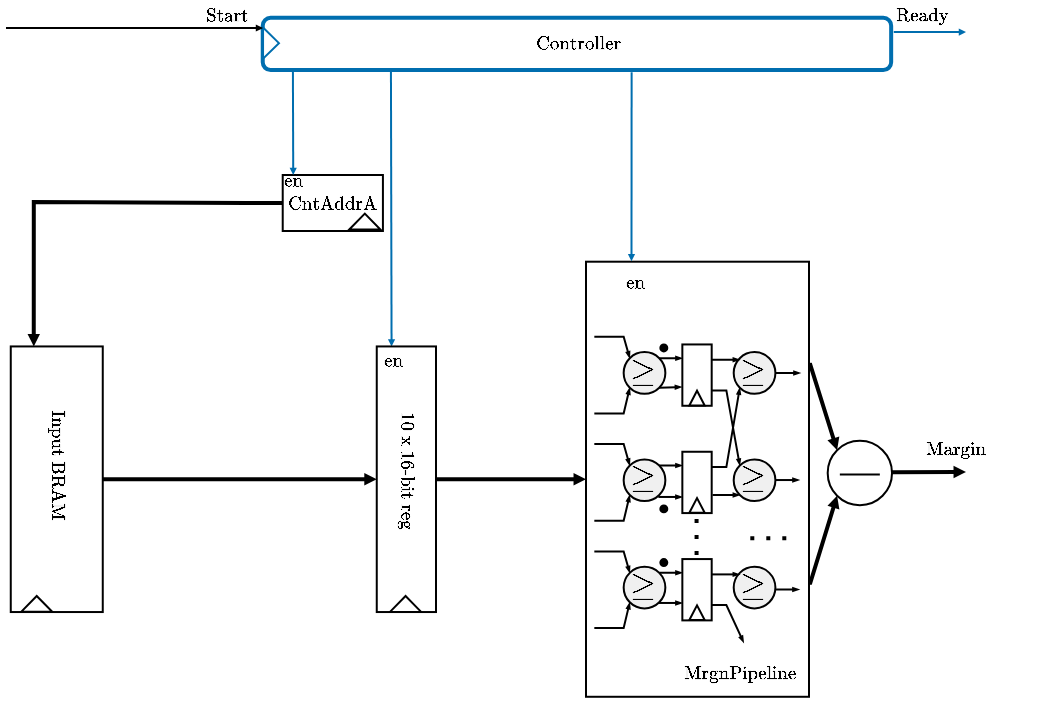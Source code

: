 <mxfile version="28.0.6">
  <diagram name="Page-1" id="Y3pUBg2xaveTZ1VKXZcr">
    <mxGraphModel dx="671" dy="353" grid="1" gridSize="10" guides="1" tooltips="1" connect="1" arrows="1" fold="1" page="1" pageScale="1" pageWidth="595" pageHeight="842" math="1" shadow="0">
      <root>
        <mxCell id="0" />
        <mxCell id="1" parent="0" />
        <mxCell id="OUyjQR1rdF7uxZgqNvzY-29" value="" style="endArrow=block;html=1;rounded=0;entryX=0;entryY=0.5;entryDx=0;entryDy=0;endSize=1;endFill=1;strokeWidth=2;exitX=1;exitY=0.5;exitDx=0;exitDy=0;" edge="1" parent="1" source="OUyjQR1rdF7uxZgqNvzY-141" target="OUyjQR1rdF7uxZgqNvzY-410">
          <mxGeometry width="50" height="50" relative="1" as="geometry">
            <mxPoint x="159.62" y="363.9" as="sourcePoint" />
            <mxPoint x="237.384" y="363.444" as="targetPoint" />
          </mxGeometry>
        </mxCell>
        <mxCell id="OUyjQR1rdF7uxZgqNvzY-64" value="" style="group" vertex="1" connectable="0" parent="1">
          <mxGeometry x="190.36" y="213.5" width="50.1" height="28" as="geometry" />
        </mxCell>
        <mxCell id="OUyjQR1rdF7uxZgqNvzY-65" value="&lt;font style=&quot;font-size: 8px;&quot;&gt;$$\text{CntAddrA}$$&lt;/font&gt;" style="rounded=0;whiteSpace=wrap;html=1;" vertex="1" parent="OUyjQR1rdF7uxZgqNvzY-64">
          <mxGeometry width="50.1" height="28" as="geometry" />
        </mxCell>
        <mxCell id="OUyjQR1rdF7uxZgqNvzY-66" value="" style="triangle;whiteSpace=wrap;html=1;rotation=-90;" vertex="1" parent="OUyjQR1rdF7uxZgqNvzY-64">
          <mxGeometry x="37.08" y="15.51" width="7.95" height="15.57" as="geometry" />
        </mxCell>
        <mxCell id="OUyjQR1rdF7uxZgqNvzY-67" value="&lt;font style=&quot;font-size: 8px;&quot;&gt;$$\text{en}$$&lt;/font&gt;" style="text;html=1;align=center;verticalAlign=middle;whiteSpace=wrap;rounded=0;" vertex="1" parent="OUyjQR1rdF7uxZgqNvzY-64">
          <mxGeometry x="1.137e-13" width="10.52" height="7.54" as="geometry" />
        </mxCell>
        <mxCell id="OUyjQR1rdF7uxZgqNvzY-88" value="" style="rounded=1;whiteSpace=wrap;html=1;strokeColor=#006EAF;strokeWidth=2;rotation=90;" vertex="1" parent="1">
          <mxGeometry x="324.43" y="-9.14" width="26.09" height="314.21" as="geometry" />
        </mxCell>
        <mxCell id="OUyjQR1rdF7uxZgqNvzY-89" value="" style="endArrow=block;html=1;rounded=0;exitX=0.977;exitY=0.796;exitDx=0;exitDy=0;entryX=0.25;entryY=0;entryDx=0;entryDy=0;endSize=1;endFill=1;strokeColor=#006EAF;exitPerimeter=0;" edge="1" parent="1" source="OUyjQR1rdF7uxZgqNvzY-88" target="OUyjQR1rdF7uxZgqNvzY-410">
          <mxGeometry width="50" height="50" relative="1" as="geometry">
            <mxPoint x="246.26" y="345.5" as="sourcePoint" />
            <mxPoint x="246.13" y="496.35" as="targetPoint" />
            <Array as="points" />
          </mxGeometry>
        </mxCell>
        <mxCell id="OUyjQR1rdF7uxZgqNvzY-104" value="&lt;font style=&quot;font-size: 8px;&quot;&gt;$$\text{Controller}$$&lt;/font&gt;" style="text;html=1;align=center;verticalAlign=middle;whiteSpace=wrap;rounded=0;rotation=0;" vertex="1" parent="1">
          <mxGeometry x="319.72" y="139.74" width="35.52" height="16.44" as="geometry" />
        </mxCell>
        <mxCell id="OUyjQR1rdF7uxZgqNvzY-105" value="" style="triangle;whiteSpace=wrap;html=1;rotation=0;strokeColor=#006EAF;" vertex="1" parent="1">
          <mxGeometry x="180.52" y="139.78" width="7.95" height="15.57" as="geometry" />
        </mxCell>
        <mxCell id="OUyjQR1rdF7uxZgqNvzY-106" value="" style="endArrow=block;html=1;rounded=0;endSize=1;endFill=1;" edge="1" parent="1">
          <mxGeometry width="50" height="50" relative="1" as="geometry">
            <mxPoint x="52" y="140" as="sourcePoint" />
            <mxPoint x="180.52" y="140.0" as="targetPoint" />
          </mxGeometry>
        </mxCell>
        <mxCell id="OUyjQR1rdF7uxZgqNvzY-107" value="&lt;font style=&quot;font-size: 8px;&quot;&gt;$$\text{Start}$$&lt;/font&gt;" style="text;html=1;align=center;verticalAlign=middle;whiteSpace=wrap;rounded=0;rotation=0;" vertex="1" parent="1">
          <mxGeometry x="145" y="126.06" width="35.52" height="16.44" as="geometry" />
        </mxCell>
        <mxCell id="OUyjQR1rdF7uxZgqNvzY-141" value="" style="rounded=0;whiteSpace=wrap;html=1;" vertex="1" parent="1">
          <mxGeometry x="54.38" y="299.22" width="46" height="132.8" as="geometry" />
        </mxCell>
        <mxCell id="OUyjQR1rdF7uxZgqNvzY-142" value="" style="triangle;whiteSpace=wrap;html=1;rotation=-90;" vertex="1" parent="1">
          <mxGeometry x="63.38" y="420.16" width="7.95" height="15.57" as="geometry" />
        </mxCell>
        <mxCell id="OUyjQR1rdF7uxZgqNvzY-145" style="edgeStyle=orthogonalEdgeStyle;rounded=0;orthogonalLoop=1;jettySize=auto;html=1;strokeWidth=2;endArrow=block;endFill=1;endSize=1;entryX=0.25;entryY=0;entryDx=0;entryDy=0;exitX=0;exitY=0.5;exitDx=0;exitDy=0;" edge="1" parent="1" source="OUyjQR1rdF7uxZgqNvzY-65" target="OUyjQR1rdF7uxZgqNvzY-141">
          <mxGeometry relative="1" as="geometry">
            <mxPoint x="719.52" y="211.0" as="targetPoint" />
            <Array as="points">
              <mxPoint x="172" y="227" />
              <mxPoint x="66" y="227" />
            </Array>
          </mxGeometry>
        </mxCell>
        <mxCell id="OUyjQR1rdF7uxZgqNvzY-146" value="&lt;font style=&quot;font-size: 8px;&quot;&gt;$$\text{Input BRAM}$$&lt;/font&gt;" style="text;html=1;align=center;verticalAlign=middle;whiteSpace=wrap;rounded=0;rotation=90;" vertex="1" parent="1">
          <mxGeometry x="42.0" y="350.28" width="70.76" height="16.44" as="geometry" />
        </mxCell>
        <mxCell id="OUyjQR1rdF7uxZgqNvzY-410" value="" style="rounded=0;whiteSpace=wrap;html=1;" vertex="1" parent="1">
          <mxGeometry x="237.38" y="299.22" width="29.62" height="132.8" as="geometry" />
        </mxCell>
        <mxCell id="OUyjQR1rdF7uxZgqNvzY-411" value="" style="triangle;whiteSpace=wrap;html=1;rotation=-90;" vertex="1" parent="1">
          <mxGeometry x="247.81" y="420.19" width="7.95" height="15.57" as="geometry" />
        </mxCell>
        <mxCell id="OUyjQR1rdF7uxZgqNvzY-412" value="&lt;font style=&quot;font-size: 8px;&quot;&gt;$$\text{10 x 16-bit reg}$$&lt;/font&gt;" style="text;html=1;align=center;verticalAlign=middle;whiteSpace=wrap;rounded=0;rotation=90;" vertex="1" parent="1">
          <mxGeometry x="207.1" y="352.96" width="90.19" height="16.44" as="geometry" />
        </mxCell>
        <mxCell id="OUyjQR1rdF7uxZgqNvzY-413" value="&lt;font style=&quot;font-size: 8px;&quot;&gt;$$\text{en}$$&lt;/font&gt;" style="text;html=1;align=center;verticalAlign=middle;whiteSpace=wrap;rounded=0;" vertex="1" parent="1">
          <mxGeometry x="240.46" y="302.95" width="10.52" height="7.54" as="geometry" />
        </mxCell>
        <mxCell id="OUyjQR1rdF7uxZgqNvzY-414" value="" style="endArrow=block;html=1;rounded=0;exitX=1;exitY=0.75;exitDx=0;exitDy=0;entryX=0;entryY=1;entryDx=0;entryDy=0;endSize=1;endFill=1;strokeWidth=2;" edge="1" parent="1" target="OUyjQR1rdF7uxZgqNvzY-417">
          <mxGeometry width="50" height="50" relative="1" as="geometry">
            <mxPoint x="446.66" y="417.505" as="sourcePoint" />
            <mxPoint x="514.16" y="474.39" as="targetPoint" />
            <Array as="points">
              <mxPoint x="454.16" y="417.39" />
            </Array>
          </mxGeometry>
        </mxCell>
        <mxCell id="OUyjQR1rdF7uxZgqNvzY-415" value="" style="endArrow=block;html=1;rounded=0;exitX=1;exitY=0.25;exitDx=0;exitDy=0;entryX=0;entryY=0;entryDx=0;entryDy=0;endSize=1;endFill=1;strokeWidth=2;" edge="1" parent="1" target="OUyjQR1rdF7uxZgqNvzY-417">
          <mxGeometry width="50" height="50" relative="1" as="geometry">
            <mxPoint x="446.66" y="308.735" as="sourcePoint" />
            <mxPoint x="524.16" y="284.39" as="targetPoint" />
            <Array as="points">
              <mxPoint x="454.16" y="308.39" />
            </Array>
          </mxGeometry>
        </mxCell>
        <mxCell id="OUyjQR1rdF7uxZgqNvzY-416" value="" style="rounded=0;whiteSpace=wrap;html=1;" vertex="1" parent="1">
          <mxGeometry x="342.0" y="256.85" width="111.5" height="217.54" as="geometry" />
        </mxCell>
        <mxCell id="OUyjQR1rdF7uxZgqNvzY-417" value="" style="ellipse;whiteSpace=wrap;html=1;aspect=fixed;" vertex="1" parent="1">
          <mxGeometry x="462.84" y="346.4" width="32.17" height="32.17" as="geometry" />
        </mxCell>
        <mxCell id="OUyjQR1rdF7uxZgqNvzY-418" value="" style="endArrow=none;html=1;rounded=0;" edge="1" parent="1">
          <mxGeometry width="50" height="50" relative="1" as="geometry">
            <mxPoint x="468.92" y="363.25" as="sourcePoint" />
            <mxPoint x="488.92" y="363.25" as="targetPoint" />
          </mxGeometry>
        </mxCell>
        <mxCell id="OUyjQR1rdF7uxZgqNvzY-419" style="edgeStyle=orthogonalEdgeStyle;rounded=0;orthogonalLoop=1;jettySize=auto;html=1;exitX=1;exitY=0;exitDx=0;exitDy=0;entryX=0;entryY=0.25;entryDx=0;entryDy=0;endArrow=blockThin;endFill=1;endSize=1;" edge="1" parent="1" source="OUyjQR1rdF7uxZgqNvzY-420" target="OUyjQR1rdF7uxZgqNvzY-425">
          <mxGeometry relative="1" as="geometry" />
        </mxCell>
        <mxCell id="OUyjQR1rdF7uxZgqNvzY-420" value="" style="ellipse;whiteSpace=wrap;html=1;aspect=fixed;fillColor=#F0F0F0;" vertex="1" parent="1">
          <mxGeometry x="360.832" y="302.055" width="20.849" height="20.849" as="geometry" />
        </mxCell>
        <mxCell id="OUyjQR1rdF7uxZgqNvzY-421" value="" style="endArrow=blockThin;html=1;rounded=0;exitX=1;exitY=0.5;exitDx=0;exitDy=0;entryX=0;entryY=0;entryDx=0;entryDy=0;endFill=1;endSize=1;" edge="1" parent="1" target="OUyjQR1rdF7uxZgqNvzY-420">
          <mxGeometry width="50" height="50" relative="1" as="geometry">
            <mxPoint x="346.16" y="294.39" as="sourcePoint" />
            <mxPoint x="419.518" y="271.395" as="targetPoint" />
            <Array as="points">
              <mxPoint x="360.832" y="294.39" />
            </Array>
          </mxGeometry>
        </mxCell>
        <mxCell id="OUyjQR1rdF7uxZgqNvzY-422" value="" style="endArrow=blockThin;html=1;rounded=0;entryX=0;entryY=1;entryDx=0;entryDy=0;exitX=1;exitY=0.5;exitDx=0;exitDy=0;endFill=1;endSize=1;" edge="1" parent="1" target="OUyjQR1rdF7uxZgqNvzY-420">
          <mxGeometry width="50" height="50" relative="1" as="geometry">
            <mxPoint x="346.16" y="332.716" as="sourcePoint" />
            <mxPoint x="375.503" y="340.381" as="targetPoint" />
            <Array as="points">
              <mxPoint x="360.832" y="332.716" />
            </Array>
          </mxGeometry>
        </mxCell>
        <mxCell id="OUyjQR1rdF7uxZgqNvzY-423" value="&lt;font style=&quot;font-size: 14px;&quot;&gt;$$\geq$$&lt;/font&gt;" style="text;html=1;align=center;verticalAlign=middle;whiteSpace=wrap;rounded=0;" vertex="1" parent="1">
          <mxGeometry x="365.4" y="305.848" width="11.004" height="11.498" as="geometry" />
        </mxCell>
        <mxCell id="OUyjQR1rdF7uxZgqNvzY-424" value="" style="group" vertex="1" connectable="0" parent="1">
          <mxGeometry x="390.175" y="298.223" width="14.672" height="30.661" as="geometry" />
        </mxCell>
        <mxCell id="OUyjQR1rdF7uxZgqNvzY-425" value="" style="rounded=0;whiteSpace=wrap;html=1;" vertex="1" parent="OUyjQR1rdF7uxZgqNvzY-424">
          <mxGeometry width="14.672" height="30.661" as="geometry" />
        </mxCell>
        <mxCell id="OUyjQR1rdF7uxZgqNvzY-426" value="" style="triangle;whiteSpace=wrap;html=1;rotation=-90;" vertex="1" parent="OUyjQR1rdF7uxZgqNvzY-424">
          <mxGeometry x="3.668" y="22.995" width="7.336" height="7.665" as="geometry" />
        </mxCell>
        <mxCell id="OUyjQR1rdF7uxZgqNvzY-427" style="edgeStyle=orthogonalEdgeStyle;rounded=0;orthogonalLoop=1;jettySize=auto;html=1;exitX=1;exitY=0.5;exitDx=0;exitDy=0;endArrow=blockThin;endFill=1;curved=0;endSize=1;" edge="1" parent="1" source="OUyjQR1rdF7uxZgqNvzY-428">
          <mxGeometry relative="1" as="geometry">
            <mxPoint x="449.16" y="312.39" as="targetPoint" />
          </mxGeometry>
        </mxCell>
        <mxCell id="OUyjQR1rdF7uxZgqNvzY-428" value="" style="ellipse;whiteSpace=wrap;html=1;aspect=fixed;fillColor=#F0F0F0;" vertex="1" parent="1">
          <mxGeometry x="415.85" y="302.055" width="20.849" height="20.849" as="geometry" />
        </mxCell>
        <mxCell id="OUyjQR1rdF7uxZgqNvzY-429" value="&lt;font style=&quot;font-size: 14px;&quot;&gt;$$\geq$$&lt;/font&gt;" style="text;html=1;align=center;verticalAlign=middle;whiteSpace=wrap;rounded=0;" vertex="1" parent="1">
          <mxGeometry x="420.418" y="305.848" width="11.004" height="11.498" as="geometry" />
        </mxCell>
        <mxCell id="OUyjQR1rdF7uxZgqNvzY-430" style="edgeStyle=orthogonalEdgeStyle;rounded=0;orthogonalLoop=1;jettySize=auto;html=1;exitX=1;exitY=0.25;exitDx=0;exitDy=0;entryX=0;entryY=0;entryDx=0;entryDy=0;endArrow=blockThin;endFill=1;endSize=1;" edge="1" parent="1" source="OUyjQR1rdF7uxZgqNvzY-425" target="OUyjQR1rdF7uxZgqNvzY-428">
          <mxGeometry relative="1" as="geometry">
            <mxPoint x="412.182" y="305.888" as="targetPoint" />
          </mxGeometry>
        </mxCell>
        <mxCell id="OUyjQR1rdF7uxZgqNvzY-431" style="edgeStyle=orthogonalEdgeStyle;rounded=0;orthogonalLoop=1;jettySize=auto;html=1;exitX=1;exitY=0;exitDx=0;exitDy=0;entryX=0;entryY=0.25;entryDx=0;entryDy=0;endArrow=blockThin;endFill=1;endSize=1;" edge="1" parent="1" source="OUyjQR1rdF7uxZgqNvzY-432" target="OUyjQR1rdF7uxZgqNvzY-437">
          <mxGeometry relative="1" as="geometry" />
        </mxCell>
        <mxCell id="OUyjQR1rdF7uxZgqNvzY-432" value="" style="ellipse;whiteSpace=wrap;html=1;aspect=fixed;fillColor=#F0F0F0;" vertex="1" parent="1">
          <mxGeometry x="360.832" y="355.711" width="20.849" height="20.849" as="geometry" />
        </mxCell>
        <mxCell id="OUyjQR1rdF7uxZgqNvzY-433" value="" style="endArrow=blockThin;html=1;rounded=0;exitX=1;exitY=0.5;exitDx=0;exitDy=0;entryX=0;entryY=0;entryDx=0;entryDy=0;endFill=1;endSize=1;" edge="1" parent="1" target="OUyjQR1rdF7uxZgqNvzY-432">
          <mxGeometry width="50" height="50" relative="1" as="geometry">
            <mxPoint x="346.16" y="348.046" as="sourcePoint" />
            <mxPoint x="419.518" y="325.051" as="targetPoint" />
            <Array as="points">
              <mxPoint x="360.832" y="348.046" />
            </Array>
          </mxGeometry>
        </mxCell>
        <mxCell id="OUyjQR1rdF7uxZgqNvzY-434" value="" style="endArrow=blockThin;html=1;rounded=0;entryX=0;entryY=1;entryDx=0;entryDy=0;exitX=1;exitY=0.5;exitDx=0;exitDy=0;endFill=1;endSize=1;" edge="1" parent="1" target="OUyjQR1rdF7uxZgqNvzY-432">
          <mxGeometry width="50" height="50" relative="1" as="geometry">
            <mxPoint x="346.16" y="386.372" as="sourcePoint" />
            <mxPoint x="375.503" y="394.037" as="targetPoint" />
            <Array as="points">
              <mxPoint x="360.832" y="386.372" />
            </Array>
          </mxGeometry>
        </mxCell>
        <mxCell id="OUyjQR1rdF7uxZgqNvzY-435" value="&lt;font style=&quot;font-size: 14px;&quot;&gt;$$\geq$$&lt;/font&gt;" style="text;html=1;align=center;verticalAlign=middle;whiteSpace=wrap;rounded=0;" vertex="1" parent="1">
          <mxGeometry x="365.4" y="359.505" width="11.004" height="11.498" as="geometry" />
        </mxCell>
        <mxCell id="OUyjQR1rdF7uxZgqNvzY-436" value="" style="group" vertex="1" connectable="0" parent="1">
          <mxGeometry x="390.175" y="351.879" width="14.672" height="30.661" as="geometry" />
        </mxCell>
        <mxCell id="OUyjQR1rdF7uxZgqNvzY-437" value="" style="rounded=0;whiteSpace=wrap;html=1;" vertex="1" parent="OUyjQR1rdF7uxZgqNvzY-436">
          <mxGeometry width="14.672" height="30.661" as="geometry" />
        </mxCell>
        <mxCell id="OUyjQR1rdF7uxZgqNvzY-438" value="" style="triangle;whiteSpace=wrap;html=1;rotation=-90;" vertex="1" parent="OUyjQR1rdF7uxZgqNvzY-436">
          <mxGeometry x="3.668" y="22.995" width="7.336" height="7.665" as="geometry" />
        </mxCell>
        <mxCell id="OUyjQR1rdF7uxZgqNvzY-439" value="" style="endArrow=blockThin;html=1;rounded=0;entryX=0;entryY=1;entryDx=0;entryDy=0;exitX=1;exitY=0.25;exitDx=0;exitDy=0;endFill=1;endSize=1;" edge="1" parent="1" source="OUyjQR1rdF7uxZgqNvzY-437" target="OUyjQR1rdF7uxZgqNvzY-428">
          <mxGeometry width="50" height="50" relative="1" as="geometry">
            <mxPoint x="434.19" y="371.042" as="sourcePoint" />
            <mxPoint x="470.869" y="332.716" as="targetPoint" />
            <Array as="points">
              <mxPoint x="412.182" y="359.544" />
            </Array>
          </mxGeometry>
        </mxCell>
        <mxCell id="OUyjQR1rdF7uxZgqNvzY-440" value="" style="ellipse;whiteSpace=wrap;html=1;aspect=fixed;fillColor=#F0F0F0;" vertex="1" parent="1">
          <mxGeometry x="415.85" y="355.711" width="20.849" height="20.849" as="geometry" />
        </mxCell>
        <mxCell id="OUyjQR1rdF7uxZgqNvzY-441" value="&lt;font style=&quot;font-size: 14px;&quot;&gt;$$\geq$$&lt;/font&gt;" style="text;html=1;align=center;verticalAlign=middle;whiteSpace=wrap;rounded=0;" vertex="1" parent="1">
          <mxGeometry x="420.418" y="359.505" width="11.004" height="11.498" as="geometry" />
        </mxCell>
        <mxCell id="OUyjQR1rdF7uxZgqNvzY-442" value="" style="endArrow=blockThin;html=1;rounded=0;exitX=1;exitY=0.75;exitDx=0;exitDy=0;entryX=0;entryY=0;entryDx=0;entryDy=0;endFill=1;endSize=1;" edge="1" parent="1" source="OUyjQR1rdF7uxZgqNvzY-425" target="OUyjQR1rdF7uxZgqNvzY-440">
          <mxGeometry width="50" height="50" relative="1" as="geometry">
            <mxPoint x="456.197" y="355.711" as="sourcePoint" />
            <mxPoint x="492.876" y="317.385" as="targetPoint" />
            <Array as="points">
              <mxPoint x="412.182" y="321.218" />
            </Array>
          </mxGeometry>
        </mxCell>
        <mxCell id="OUyjQR1rdF7uxZgqNvzY-443" value="" style="ellipse;whiteSpace=wrap;html=1;aspect=fixed;fillColor=#000000;" vertex="1" parent="1">
          <mxGeometry x="379.171" y="298.223" width="3.475" height="3.475" as="geometry" />
        </mxCell>
        <mxCell id="OUyjQR1rdF7uxZgqNvzY-444" value="" style="ellipse;whiteSpace=wrap;html=1;aspect=fixed;fillColor=#000000;" vertex="1" parent="1">
          <mxGeometry x="379.171" y="378.707" width="3.475" height="3.475" as="geometry" />
        </mxCell>
        <mxCell id="OUyjQR1rdF7uxZgqNvzY-445" style="edgeStyle=orthogonalEdgeStyle;rounded=0;orthogonalLoop=1;jettySize=auto;html=1;exitX=1;exitY=0;exitDx=0;exitDy=0;entryX=0;entryY=0.25;entryDx=0;entryDy=0;endArrow=blockThin;endFill=1;endSize=1;" edge="1" parent="1" source="OUyjQR1rdF7uxZgqNvzY-446" target="OUyjQR1rdF7uxZgqNvzY-451">
          <mxGeometry relative="1" as="geometry" />
        </mxCell>
        <mxCell id="OUyjQR1rdF7uxZgqNvzY-446" value="" style="ellipse;whiteSpace=wrap;html=1;aspect=fixed;fillColor=#F0F0F0;" vertex="1" parent="1">
          <mxGeometry x="360.832" y="409.367" width="20.849" height="20.849" as="geometry" />
        </mxCell>
        <mxCell id="OUyjQR1rdF7uxZgqNvzY-447" value="" style="endArrow=blockThin;html=1;rounded=0;exitX=1;exitY=0.5;exitDx=0;exitDy=0;entryX=0;entryY=0;entryDx=0;entryDy=0;endFill=1;endSize=1;" edge="1" parent="1" target="OUyjQR1rdF7uxZgqNvzY-446">
          <mxGeometry width="50" height="50" relative="1" as="geometry">
            <mxPoint x="346.16" y="401.702" as="sourcePoint" />
            <mxPoint x="419.518" y="378.707" as="targetPoint" />
            <Array as="points">
              <mxPoint x="360.832" y="401.702" />
            </Array>
          </mxGeometry>
        </mxCell>
        <mxCell id="OUyjQR1rdF7uxZgqNvzY-448" value="" style="endArrow=blockThin;html=1;rounded=0;entryX=0;entryY=1;entryDx=0;entryDy=0;exitX=1;exitY=0.5;exitDx=0;exitDy=0;endFill=1;endSize=1;" edge="1" parent="1" target="OUyjQR1rdF7uxZgqNvzY-446">
          <mxGeometry width="50" height="50" relative="1" as="geometry">
            <mxPoint x="346.16" y="440.028" as="sourcePoint" />
            <mxPoint x="375.503" y="447.693" as="targetPoint" />
            <Array as="points">
              <mxPoint x="360.832" y="440.028" />
            </Array>
          </mxGeometry>
        </mxCell>
        <mxCell id="OUyjQR1rdF7uxZgqNvzY-449" value="&lt;font style=&quot;font-size: 14px;&quot;&gt;$$\geq$$&lt;/font&gt;" style="text;html=1;align=center;verticalAlign=middle;whiteSpace=wrap;rounded=0;" vertex="1" parent="1">
          <mxGeometry x="365.4" y="413.161" width="11.004" height="11.498" as="geometry" />
        </mxCell>
        <mxCell id="OUyjQR1rdF7uxZgqNvzY-450" value="" style="group" vertex="1" connectable="0" parent="1">
          <mxGeometry x="390.175" y="405.535" width="14.672" height="30.661" as="geometry" />
        </mxCell>
        <mxCell id="OUyjQR1rdF7uxZgqNvzY-451" value="" style="rounded=0;whiteSpace=wrap;html=1;" vertex="1" parent="OUyjQR1rdF7uxZgqNvzY-450">
          <mxGeometry width="14.672" height="30.661" as="geometry" />
        </mxCell>
        <mxCell id="OUyjQR1rdF7uxZgqNvzY-452" value="" style="triangle;whiteSpace=wrap;html=1;rotation=-90;" vertex="1" parent="OUyjQR1rdF7uxZgqNvzY-450">
          <mxGeometry x="3.668" y="22.995" width="7.336" height="7.665" as="geometry" />
        </mxCell>
        <mxCell id="OUyjQR1rdF7uxZgqNvzY-453" value="" style="ellipse;whiteSpace=wrap;html=1;aspect=fixed;fillColor=#F0F0F0;" vertex="1" parent="1">
          <mxGeometry x="415.85" y="409.367" width="20.849" height="20.849" as="geometry" />
        </mxCell>
        <mxCell id="OUyjQR1rdF7uxZgqNvzY-454" value="&lt;font style=&quot;font-size: 14px;&quot;&gt;$$\geq$$&lt;/font&gt;" style="text;html=1;align=center;verticalAlign=middle;whiteSpace=wrap;rounded=0;" vertex="1" parent="1">
          <mxGeometry x="420.418" y="413.161" width="11.004" height="11.498" as="geometry" />
        </mxCell>
        <mxCell id="OUyjQR1rdF7uxZgqNvzY-455" style="edgeStyle=orthogonalEdgeStyle;rounded=0;orthogonalLoop=1;jettySize=auto;html=1;exitX=1;exitY=0.25;exitDx=0;exitDy=0;entryX=0;entryY=0;entryDx=0;entryDy=0;endArrow=blockThin;endFill=1;endSize=1;" edge="1" parent="1" source="OUyjQR1rdF7uxZgqNvzY-451" target="OUyjQR1rdF7uxZgqNvzY-453">
          <mxGeometry relative="1" as="geometry">
            <mxPoint x="412.182" y="413.2" as="targetPoint" />
          </mxGeometry>
        </mxCell>
        <mxCell id="OUyjQR1rdF7uxZgqNvzY-456" value="" style="endArrow=blockThin;html=1;rounded=0;exitX=1;exitY=0.75;exitDx=0;exitDy=0;endFill=1;endSize=1;" edge="1" parent="1" source="OUyjQR1rdF7uxZgqNvzY-451">
          <mxGeometry width="50" height="50" relative="1" as="geometry">
            <mxPoint x="456.197" y="463.024" as="sourcePoint" />
            <mxPoint x="420.852" y="447.28" as="targetPoint" />
            <Array as="points">
              <mxPoint x="412.182" y="428.53" />
            </Array>
          </mxGeometry>
        </mxCell>
        <mxCell id="OUyjQR1rdF7uxZgqNvzY-457" value="" style="ellipse;whiteSpace=wrap;html=1;aspect=fixed;fillColor=#000000;" vertex="1" parent="1">
          <mxGeometry x="379.171" y="405.535" width="3.475" height="3.475" as="geometry" />
        </mxCell>
        <mxCell id="OUyjQR1rdF7uxZgqNvzY-458" value="" style="endArrow=none;dashed=1;html=1;dashPattern=1 3;strokeWidth=2;rounded=0;" edge="1" parent="1">
          <mxGeometry width="50" height="50" relative="1" as="geometry">
            <mxPoint x="424.157" y="395.096" as="sourcePoint" />
            <mxPoint x="442.83" y="395.07" as="targetPoint" />
          </mxGeometry>
        </mxCell>
        <mxCell id="OUyjQR1rdF7uxZgqNvzY-459" value="" style="endArrow=none;dashed=1;html=1;dashPattern=1 3;strokeWidth=2;rounded=0;" edge="1" parent="1">
          <mxGeometry width="50" height="50" relative="1" as="geometry">
            <mxPoint x="397.287" y="385.465" as="sourcePoint" />
            <mxPoint x="397.287" y="403.62" as="targetPoint" />
          </mxGeometry>
        </mxCell>
        <mxCell id="OUyjQR1rdF7uxZgqNvzY-460" value="" style="endArrow=blockThin;html=1;rounded=0;exitX=1;exitY=1;exitDx=0;exitDy=0;entryX=-0.017;entryY=0.696;entryDx=0;entryDy=0;entryPerimeter=0;endSize=1;endFill=1;" edge="1" parent="1" source="OUyjQR1rdF7uxZgqNvzY-420" target="OUyjQR1rdF7uxZgqNvzY-425">
          <mxGeometry width="50" height="50" relative="1" as="geometry">
            <mxPoint x="379.16" y="324.39" as="sourcePoint" />
            <mxPoint x="429.16" y="304.39" as="targetPoint" />
          </mxGeometry>
        </mxCell>
        <mxCell id="OUyjQR1rdF7uxZgqNvzY-461" value="" style="endArrow=blockThin;html=1;rounded=0;exitX=1;exitY=1;exitDx=0;exitDy=0;entryX=-0.017;entryY=0.696;entryDx=0;entryDy=0;entryPerimeter=0;endSize=1;endFill=1;" edge="1" parent="1">
          <mxGeometry width="50" height="50" relative="1" as="geometry">
            <mxPoint x="378.17" y="374.48" as="sourcePoint" />
            <mxPoint x="390.17" y="374.48" as="targetPoint" />
          </mxGeometry>
        </mxCell>
        <mxCell id="OUyjQR1rdF7uxZgqNvzY-462" value="" style="endArrow=blockThin;html=1;rounded=0;exitX=1;exitY=1;exitDx=0;exitDy=0;entryX=-0.017;entryY=0.696;entryDx=0;entryDy=0;entryPerimeter=0;endSize=1;endFill=1;" edge="1" parent="1">
          <mxGeometry width="50" height="50" relative="1" as="geometry">
            <mxPoint x="378.17" y="427.48" as="sourcePoint" />
            <mxPoint x="390.17" y="427.48" as="targetPoint" />
          </mxGeometry>
        </mxCell>
        <mxCell id="OUyjQR1rdF7uxZgqNvzY-463" value="" style="endArrow=blockThin;html=1;rounded=0;exitX=1.029;exitY=0.707;exitDx=0;exitDy=0;entryX=0;entryY=1;entryDx=0;entryDy=0;endSize=1;endFill=1;exitPerimeter=0;" edge="1" parent="1" source="OUyjQR1rdF7uxZgqNvzY-437" target="OUyjQR1rdF7uxZgqNvzY-440">
          <mxGeometry width="50" height="50" relative="1" as="geometry">
            <mxPoint x="405.17" y="374.48" as="sourcePoint" />
            <mxPoint x="417.17" y="374.48" as="targetPoint" />
          </mxGeometry>
        </mxCell>
        <mxCell id="OUyjQR1rdF7uxZgqNvzY-464" style="edgeStyle=orthogonalEdgeStyle;rounded=0;orthogonalLoop=1;jettySize=auto;html=1;exitX=1;exitY=0.5;exitDx=0;exitDy=0;endArrow=blockThin;endFill=1;curved=0;endSize=1;" edge="1" parent="1">
          <mxGeometry relative="1" as="geometry">
            <mxPoint x="436.7" y="366.02" as="sourcePoint" />
            <mxPoint x="448.7" y="366.02" as="targetPoint" />
          </mxGeometry>
        </mxCell>
        <mxCell id="OUyjQR1rdF7uxZgqNvzY-465" style="edgeStyle=orthogonalEdgeStyle;rounded=0;orthogonalLoop=1;jettySize=auto;html=1;exitX=1;exitY=0.5;exitDx=0;exitDy=0;endArrow=blockThin;endFill=1;curved=0;endSize=1;" edge="1" parent="1">
          <mxGeometry relative="1" as="geometry">
            <mxPoint x="436.7" y="420.75" as="sourcePoint" />
            <mxPoint x="448.7" y="420.75" as="targetPoint" />
          </mxGeometry>
        </mxCell>
        <mxCell id="OUyjQR1rdF7uxZgqNvzY-466" value="&lt;font style=&quot;font-size: 8px;&quot;&gt;$$\text{en}$$&lt;/font&gt;" style="text;html=1;align=center;verticalAlign=middle;whiteSpace=wrap;rounded=0;" vertex="1" parent="1">
          <mxGeometry x="360.83" y="264.08" width="10.52" height="7.54" as="geometry" />
        </mxCell>
        <mxCell id="OUyjQR1rdF7uxZgqNvzY-477" value="&lt;font style=&quot;font-size: 8px;&quot;&gt;$$\text{MrgnPipeline}$$&lt;/font&gt;" style="text;html=1;align=center;verticalAlign=middle;whiteSpace=wrap;rounded=0;" vertex="1" parent="1">
          <mxGeometry x="401.18" y="454.95" width="35.52" height="16.44" as="geometry" />
        </mxCell>
        <mxCell id="OUyjQR1rdF7uxZgqNvzY-478" value="" style="endArrow=block;html=1;rounded=0;entryX=0;entryY=0.5;entryDx=0;entryDy=0;endSize=1;endFill=1;strokeWidth=2;exitX=1;exitY=0.5;exitDx=0;exitDy=0;" edge="1" parent="1" source="OUyjQR1rdF7uxZgqNvzY-410" target="OUyjQR1rdF7uxZgqNvzY-416">
          <mxGeometry width="50" height="50" relative="1" as="geometry">
            <mxPoint x="267" y="366.82" as="sourcePoint" />
            <mxPoint x="404" y="366.82" as="targetPoint" />
          </mxGeometry>
        </mxCell>
        <mxCell id="OUyjQR1rdF7uxZgqNvzY-479" value="" style="endArrow=block;html=1;rounded=0;entryX=0.5;entryY=0;entryDx=0;entryDy=0;endSize=1;endFill=1;strokeColor=#006EAF;exitX=1;exitY=0.952;exitDx=0;exitDy=0;exitPerimeter=0;" edge="1" parent="1" source="OUyjQR1rdF7uxZgqNvzY-88" target="OUyjQR1rdF7uxZgqNvzY-67">
          <mxGeometry width="50" height="50" relative="1" as="geometry">
            <mxPoint x="212" y="180" as="sourcePoint" />
            <mxPoint x="242" y="591" as="targetPoint" />
            <Array as="points" />
          </mxGeometry>
        </mxCell>
        <mxCell id="OUyjQR1rdF7uxZgqNvzY-480" value="" style="endArrow=block;html=1;rounded=0;exitX=1.042;exitY=0.413;exitDx=0;exitDy=0;entryX=0.204;entryY=-0.001;entryDx=0;entryDy=0;endSize=1;endFill=1;strokeColor=#006EAF;exitPerimeter=0;entryPerimeter=0;" edge="1" parent="1" source="OUyjQR1rdF7uxZgqNvzY-88" target="OUyjQR1rdF7uxZgqNvzY-416">
          <mxGeometry width="50" height="50" relative="1" as="geometry">
            <mxPoint x="364.4" y="165.5" as="sourcePoint" />
            <mxPoint x="365.4" y="299.5" as="targetPoint" />
            <Array as="points" />
          </mxGeometry>
        </mxCell>
        <mxCell id="OUyjQR1rdF7uxZgqNvzY-481" value="" style="endArrow=block;html=1;rounded=0;endSize=1;endFill=1;strokeWidth=2;exitX=1;exitY=0.5;exitDx=0;exitDy=0;" edge="1" parent="1">
          <mxGeometry width="50" height="50" relative="1" as="geometry">
            <mxPoint x="495.01" y="362.13" as="sourcePoint" />
            <mxPoint x="532" y="362" as="targetPoint" />
          </mxGeometry>
        </mxCell>
        <mxCell id="OUyjQR1rdF7uxZgqNvzY-482" value="" style="endArrow=block;html=1;rounded=0;endSize=1;endFill=1;strokeColor=#006EAF;" edge="1" parent="1">
          <mxGeometry width="50" height="50" relative="1" as="geometry">
            <mxPoint x="495.88" y="142.06" as="sourcePoint" />
            <mxPoint x="532" y="142" as="targetPoint" />
          </mxGeometry>
        </mxCell>
        <mxCell id="OUyjQR1rdF7uxZgqNvzY-483" value="&lt;font style=&quot;font-size: 8px;&quot;&gt;$$\text{Ready}$$&lt;/font&gt;" style="text;html=1;align=center;verticalAlign=middle;whiteSpace=wrap;rounded=0;rotation=0;" vertex="1" parent="1">
          <mxGeometry x="492" y="126.06" width="35.52" height="16.44" as="geometry" />
        </mxCell>
        <mxCell id="OUyjQR1rdF7uxZgqNvzY-484" value="&lt;font style=&quot;font-size: 8px;&quot;&gt;$$\text{Margin}$$&lt;/font&gt;" style="text;html=1;align=center;verticalAlign=middle;whiteSpace=wrap;rounded=0;rotation=0;" vertex="1" parent="1">
          <mxGeometry x="482.005" y="343.065" width="90.19" height="16.44" as="geometry" />
        </mxCell>
      </root>
    </mxGraphModel>
  </diagram>
</mxfile>

